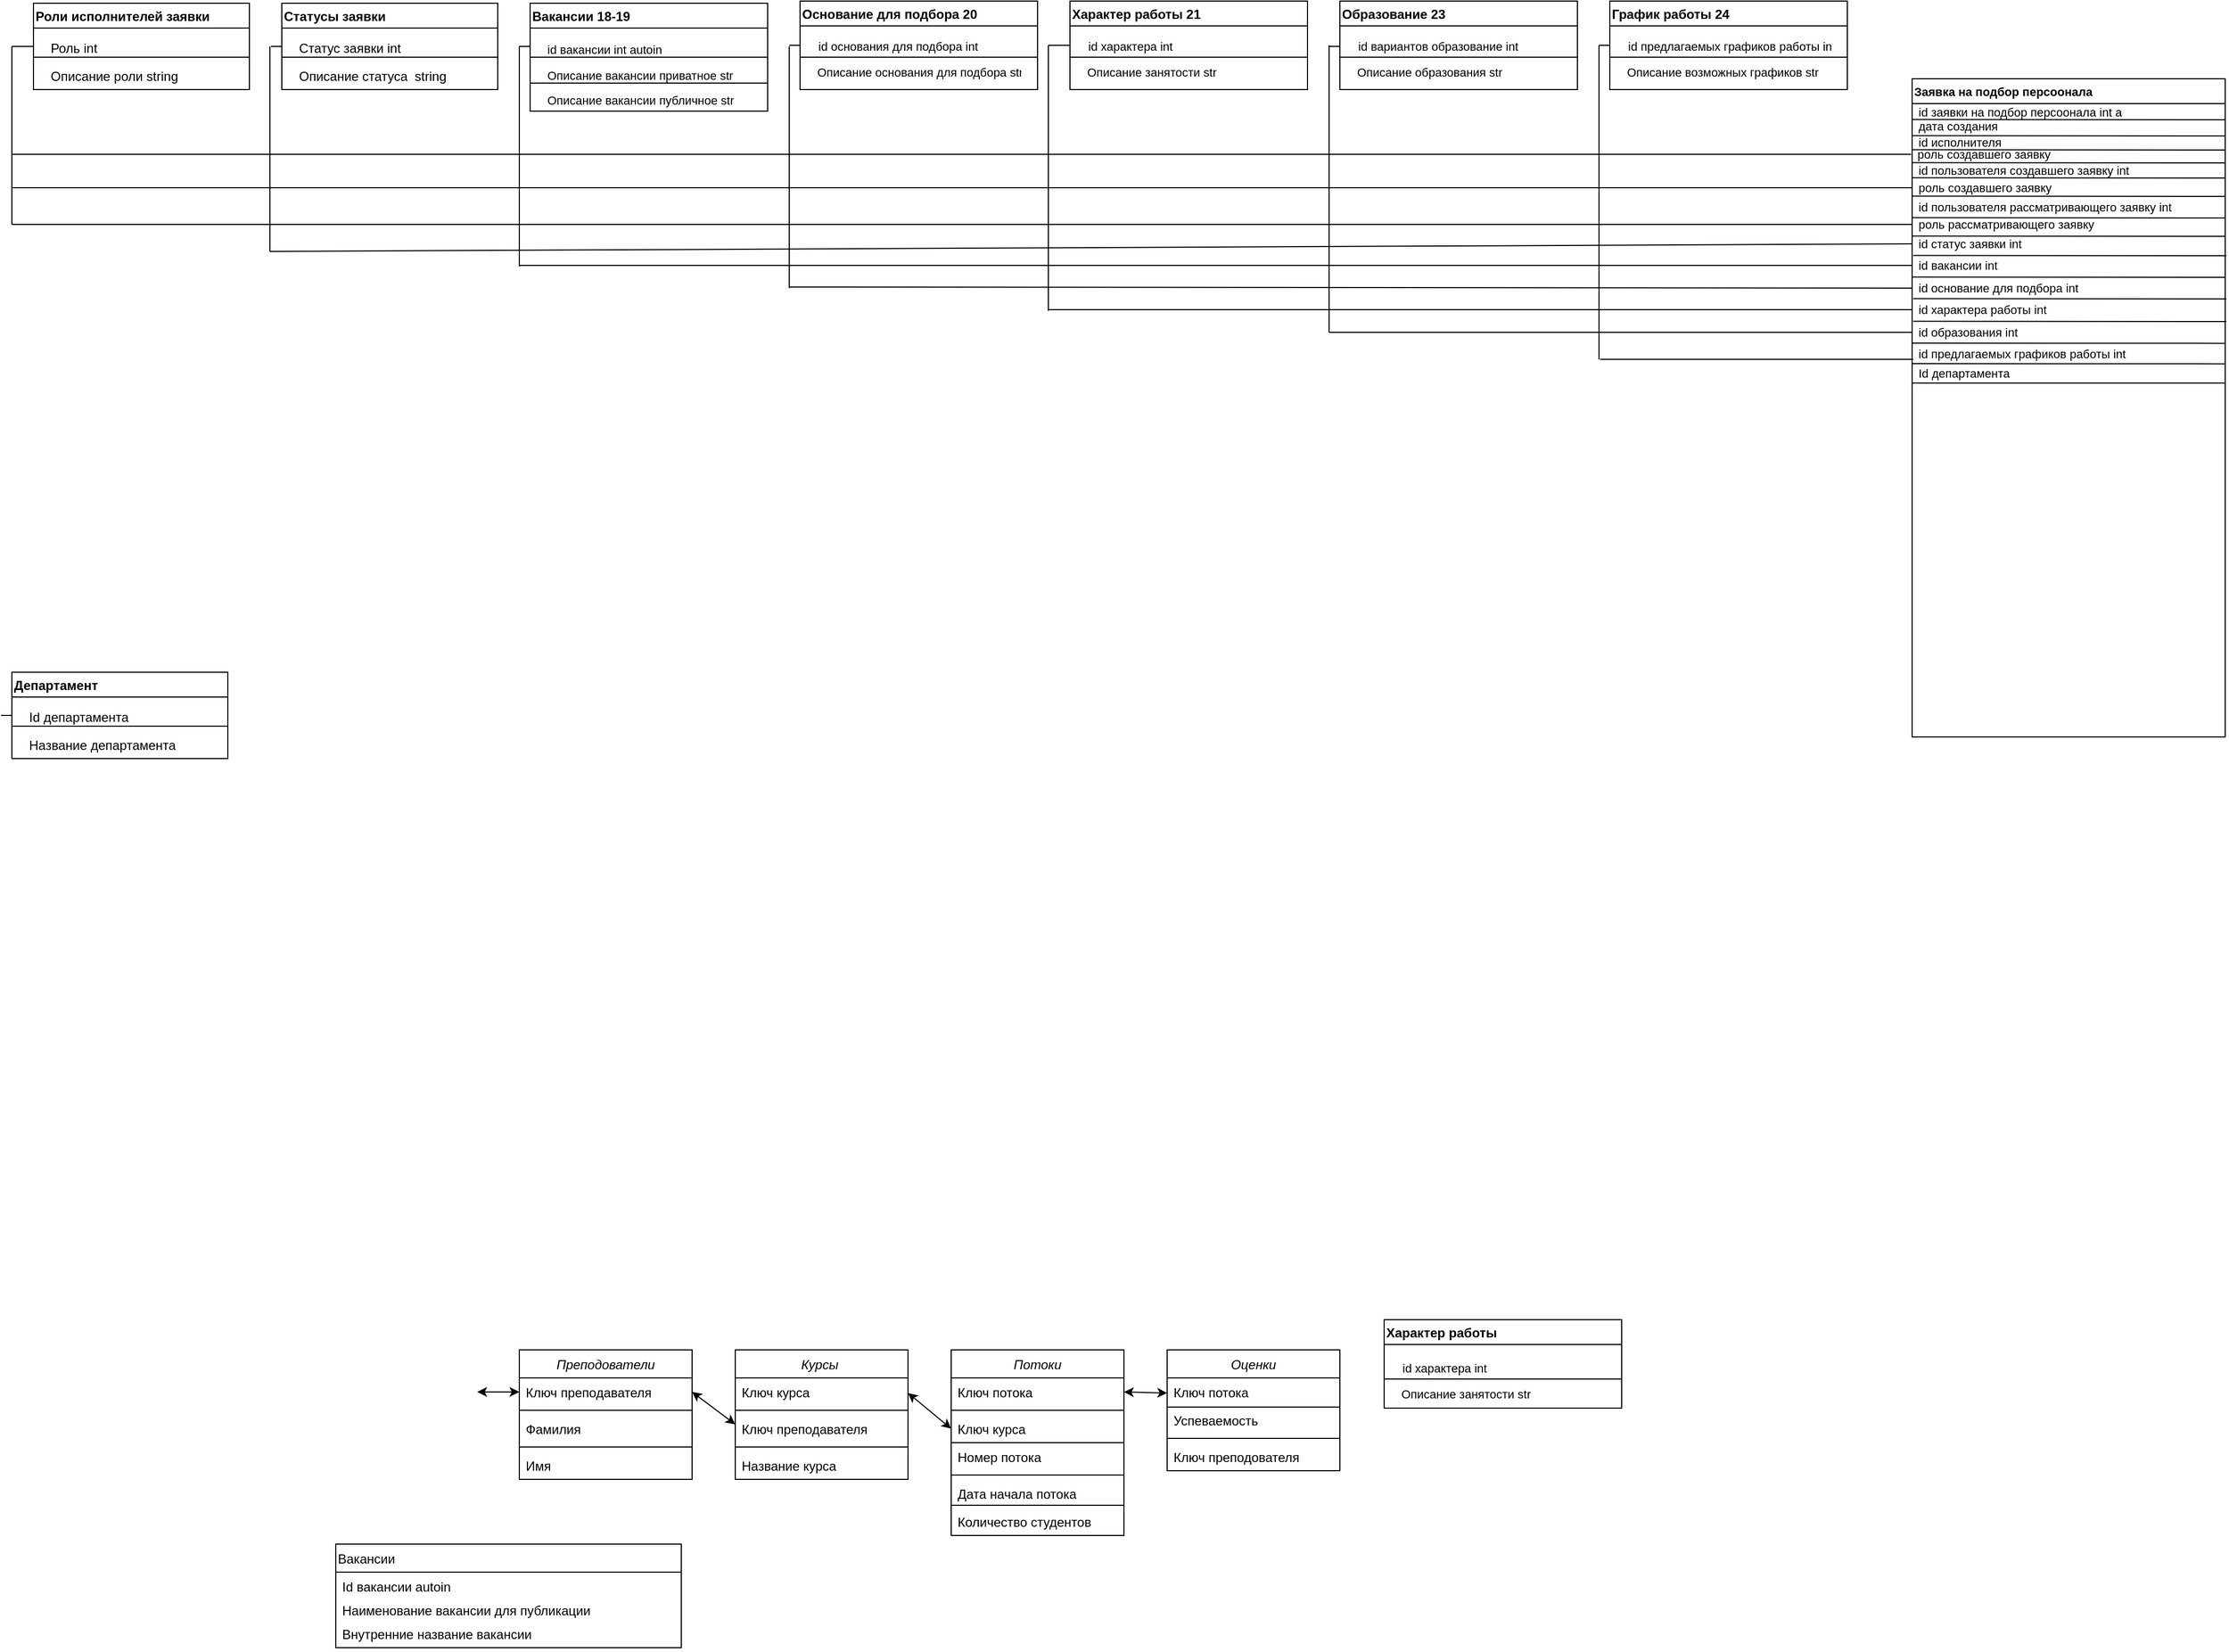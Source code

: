 <mxfile version="15.2.4" type="github">
  <diagram id="C5RBs43oDa-KdzZeNtuy" name="Page-1">
    <mxGraphModel dx="1924" dy="760" grid="1" gridSize="10" guides="1" tooltips="1" connect="1" arrows="1" fold="1" page="1" pageScale="1" pageWidth="827" pageHeight="1169" math="0" shadow="0">
      <root>
        <mxCell id="WIyWlLk6GJQsqaUBKTNV-0" />
        <mxCell id="WIyWlLk6GJQsqaUBKTNV-1" parent="WIyWlLk6GJQsqaUBKTNV-0" />
        <mxCell id="mPOKr2Ct_ZmzlczVarX6-0" value="Преподователи" style="swimlane;fontStyle=2;align=center;verticalAlign=top;childLayout=stackLayout;horizontal=1;startSize=26;horizontalStack=0;resizeParent=1;resizeLast=0;collapsible=1;marginBottom=0;rounded=0;shadow=0;strokeWidth=1;" parent="WIyWlLk6GJQsqaUBKTNV-1" vertex="1">
          <mxGeometry x="270" y="1318" width="160" height="120" as="geometry">
            <mxRectangle x="200" y="110" width="160" height="26" as="alternateBounds" />
          </mxGeometry>
        </mxCell>
        <mxCell id="mPOKr2Ct_ZmzlczVarX6-1" value="Ключ преподавателя" style="text;align=left;verticalAlign=top;spacingLeft=4;spacingRight=4;overflow=hidden;rotatable=0;points=[[0,0.5],[1,0.5]];portConstraint=eastwest;" parent="mPOKr2Ct_ZmzlczVarX6-0" vertex="1">
          <mxGeometry y="26" width="160" height="26" as="geometry" />
        </mxCell>
        <mxCell id="mPOKr2Ct_ZmzlczVarX6-44" value="" style="line;html=1;strokeWidth=1;align=left;verticalAlign=middle;spacingTop=-1;spacingLeft=3;spacingRight=3;rotatable=0;labelPosition=right;points=[];portConstraint=eastwest;" parent="mPOKr2Ct_ZmzlczVarX6-0" vertex="1">
          <mxGeometry y="52" width="160" height="8" as="geometry" />
        </mxCell>
        <mxCell id="mPOKr2Ct_ZmzlczVarX6-2" value="Фамилия" style="text;align=left;verticalAlign=top;spacingLeft=4;spacingRight=4;overflow=hidden;rotatable=0;points=[[0,0.5],[1,0.5]];portConstraint=eastwest;rounded=0;shadow=0;html=0;" parent="mPOKr2Ct_ZmzlczVarX6-0" vertex="1">
          <mxGeometry y="60" width="160" height="26" as="geometry" />
        </mxCell>
        <mxCell id="mPOKr2Ct_ZmzlczVarX6-46" value="" style="line;html=1;strokeWidth=1;align=left;verticalAlign=middle;spacingTop=-1;spacingLeft=3;spacingRight=3;rotatable=0;labelPosition=right;points=[];portConstraint=eastwest;" parent="mPOKr2Ct_ZmzlczVarX6-0" vertex="1">
          <mxGeometry y="86" width="160" height="8" as="geometry" />
        </mxCell>
        <mxCell id="mPOKr2Ct_ZmzlczVarX6-3" value="Имя " style="text;align=left;verticalAlign=top;spacingLeft=4;spacingRight=4;overflow=hidden;rotatable=0;points=[[0,0.5],[1,0.5]];portConstraint=eastwest;rounded=0;shadow=0;html=0;" parent="mPOKr2Ct_ZmzlczVarX6-0" vertex="1">
          <mxGeometry y="94" width="160" height="26" as="geometry" />
        </mxCell>
        <mxCell id="mPOKr2Ct_ZmzlczVarX6-25" value="Курсы " style="swimlane;fontStyle=2;align=center;verticalAlign=top;childLayout=stackLayout;horizontal=1;startSize=26;horizontalStack=0;resizeParent=1;resizeLast=0;collapsible=1;marginBottom=0;rounded=0;shadow=0;strokeWidth=1;" parent="WIyWlLk6GJQsqaUBKTNV-1" vertex="1">
          <mxGeometry x="470" y="1318" width="160" height="120" as="geometry">
            <mxRectangle x="400" y="640" width="160" height="26" as="alternateBounds" />
          </mxGeometry>
        </mxCell>
        <mxCell id="mPOKr2Ct_ZmzlczVarX6-26" value="Ключ курса" style="text;align=left;verticalAlign=top;spacingLeft=4;spacingRight=4;overflow=hidden;rotatable=0;points=[[0,0.5],[1,0.5]];portConstraint=eastwest;" parent="mPOKr2Ct_ZmzlczVarX6-25" vertex="1">
          <mxGeometry y="26" width="160" height="26" as="geometry" />
        </mxCell>
        <mxCell id="mPOKr2Ct_ZmzlczVarX6-47" value="" style="line;html=1;strokeWidth=1;align=left;verticalAlign=middle;spacingTop=-1;spacingLeft=3;spacingRight=3;rotatable=0;labelPosition=right;points=[];portConstraint=eastwest;" parent="mPOKr2Ct_ZmzlczVarX6-25" vertex="1">
          <mxGeometry y="52" width="160" height="8" as="geometry" />
        </mxCell>
        <mxCell id="mPOKr2Ct_ZmzlczVarX6-28" value="Ключ преподавателя" style="text;align=left;verticalAlign=top;spacingLeft=4;spacingRight=4;overflow=hidden;rotatable=0;points=[[0,0.5],[1,0.5]];portConstraint=eastwest;" parent="mPOKr2Ct_ZmzlczVarX6-25" vertex="1">
          <mxGeometry y="60" width="160" height="26" as="geometry" />
        </mxCell>
        <mxCell id="mPOKr2Ct_ZmzlczVarX6-48" value="" style="line;html=1;strokeWidth=1;align=left;verticalAlign=middle;spacingTop=-1;spacingLeft=3;spacingRight=3;rotatable=0;labelPosition=right;points=[];portConstraint=eastwest;" parent="mPOKr2Ct_ZmzlczVarX6-25" vertex="1">
          <mxGeometry y="86" width="160" height="8" as="geometry" />
        </mxCell>
        <mxCell id="mPOKr2Ct_ZmzlczVarX6-29" value="Название курса" style="text;align=left;verticalAlign=top;spacingLeft=4;spacingRight=4;overflow=hidden;rotatable=0;points=[[0,0.5],[1,0.5]];portConstraint=eastwest;" parent="mPOKr2Ct_ZmzlczVarX6-25" vertex="1">
          <mxGeometry y="94" width="160" height="26" as="geometry" />
        </mxCell>
        <mxCell id="mPOKr2Ct_ZmzlczVarX6-30" value="Потоки" style="swimlane;fontStyle=2;align=center;verticalAlign=top;childLayout=stackLayout;horizontal=1;startSize=26;horizontalStack=0;resizeParent=1;resizeLast=0;collapsible=1;marginBottom=0;rounded=0;shadow=0;strokeWidth=1;" parent="WIyWlLk6GJQsqaUBKTNV-1" vertex="1">
          <mxGeometry x="670" y="1318" width="160" height="172" as="geometry">
            <mxRectangle x="200" y="110" width="160" height="26" as="alternateBounds" />
          </mxGeometry>
        </mxCell>
        <mxCell id="mPOKr2Ct_ZmzlczVarX6-31" value="Ключ потока" style="text;align=left;verticalAlign=top;spacingLeft=4;spacingRight=4;overflow=hidden;rotatable=0;points=[[0,0.5],[1,0.5]];portConstraint=eastwest;" parent="mPOKr2Ct_ZmzlczVarX6-30" vertex="1">
          <mxGeometry y="26" width="160" height="26" as="geometry" />
        </mxCell>
        <mxCell id="mPOKr2Ct_ZmzlczVarX6-49" value="" style="line;html=1;strokeWidth=1;align=left;verticalAlign=middle;spacingTop=-1;spacingLeft=3;spacingRight=3;rotatable=0;labelPosition=right;points=[];portConstraint=eastwest;" parent="mPOKr2Ct_ZmzlczVarX6-30" vertex="1">
          <mxGeometry y="52" width="160" height="8" as="geometry" />
        </mxCell>
        <mxCell id="mPOKr2Ct_ZmzlczVarX6-32" value="Ключ курса " style="text;align=left;verticalAlign=top;spacingLeft=4;spacingRight=4;overflow=hidden;rotatable=0;points=[[0,0.5],[1,0.5]];portConstraint=eastwest;" parent="mPOKr2Ct_ZmzlczVarX6-30" vertex="1">
          <mxGeometry y="60" width="160" height="26" as="geometry" />
        </mxCell>
        <mxCell id="mPOKr2Ct_ZmzlczVarX6-33" value="Номер потока" style="text;align=left;verticalAlign=top;spacingLeft=4;spacingRight=4;overflow=hidden;rotatable=0;points=[[0,0.5],[1,0.5]];portConstraint=eastwest;" parent="mPOKr2Ct_ZmzlczVarX6-30" vertex="1">
          <mxGeometry y="86" width="160" height="26" as="geometry" />
        </mxCell>
        <mxCell id="mPOKr2Ct_ZmzlczVarX6-51" value="" style="line;html=1;strokeWidth=1;align=left;verticalAlign=middle;spacingTop=-1;spacingLeft=3;spacingRight=3;rotatable=0;labelPosition=right;points=[];portConstraint=eastwest;" parent="mPOKr2Ct_ZmzlczVarX6-30" vertex="1">
          <mxGeometry y="112" width="160" height="8" as="geometry" />
        </mxCell>
        <mxCell id="mPOKr2Ct_ZmzlczVarX6-34" value="Дата начала потока" style="text;align=left;verticalAlign=top;spacingLeft=4;spacingRight=4;overflow=hidden;rotatable=0;points=[[0,0.5],[1,0.5]];portConstraint=eastwest;" parent="mPOKr2Ct_ZmzlczVarX6-30" vertex="1">
          <mxGeometry y="120" width="160" height="26" as="geometry" />
        </mxCell>
        <mxCell id="mPOKr2Ct_ZmzlczVarX6-40" value="Количество студентов" style="text;align=left;verticalAlign=top;spacingLeft=4;spacingRight=4;overflow=hidden;rotatable=0;points=[[0,0.5],[1,0.5]];portConstraint=eastwest;" parent="mPOKr2Ct_ZmzlczVarX6-30" vertex="1">
          <mxGeometry y="146" width="160" height="26" as="geometry" />
        </mxCell>
        <mxCell id="mPOKr2Ct_ZmzlczVarX6-35" value="Оценки" style="swimlane;fontStyle=2;align=center;verticalAlign=top;childLayout=stackLayout;horizontal=1;startSize=26;horizontalStack=0;resizeParent=1;resizeLast=0;collapsible=1;marginBottom=0;rounded=0;shadow=0;strokeWidth=1;" parent="WIyWlLk6GJQsqaUBKTNV-1" vertex="1">
          <mxGeometry x="870" y="1318" width="160" height="112" as="geometry">
            <mxRectangle x="200" y="110" width="160" height="26" as="alternateBounds" />
          </mxGeometry>
        </mxCell>
        <mxCell id="mPOKr2Ct_ZmzlczVarX6-36" value="Ключ потока" style="text;align=left;verticalAlign=top;spacingLeft=4;spacingRight=4;overflow=hidden;rotatable=0;points=[[0,0.5],[1,0.5]];portConstraint=eastwest;" parent="mPOKr2Ct_ZmzlczVarX6-35" vertex="1">
          <mxGeometry y="26" width="160" height="26" as="geometry" />
        </mxCell>
        <mxCell id="mPOKr2Ct_ZmzlczVarX6-38" value="Успеваемость" style="text;align=left;verticalAlign=top;spacingLeft=4;spacingRight=4;overflow=hidden;rotatable=0;points=[[0,0.5],[1,0.5]];portConstraint=eastwest;" parent="mPOKr2Ct_ZmzlczVarX6-35" vertex="1">
          <mxGeometry y="52" width="160" height="26" as="geometry" />
        </mxCell>
        <mxCell id="mPOKr2Ct_ZmzlczVarX6-72" value="" style="line;html=1;strokeWidth=1;align=left;verticalAlign=middle;spacingTop=-1;spacingLeft=3;spacingRight=3;rotatable=0;labelPosition=right;points=[];portConstraint=eastwest;" parent="mPOKr2Ct_ZmzlczVarX6-35" vertex="1">
          <mxGeometry y="78" width="160" height="8" as="geometry" />
        </mxCell>
        <mxCell id="mPOKr2Ct_ZmzlczVarX6-39" value="Ключ преподователя" style="text;align=left;verticalAlign=top;spacingLeft=4;spacingRight=4;overflow=hidden;rotatable=0;points=[[0,0.5],[1,0.5]];portConstraint=eastwest;" parent="mPOKr2Ct_ZmzlczVarX6-35" vertex="1">
          <mxGeometry y="86" width="160" height="26" as="geometry" />
        </mxCell>
        <mxCell id="mPOKr2Ct_ZmzlczVarX6-50" value="" style="line;html=1;strokeWidth=1;align=left;verticalAlign=middle;spacingTop=-1;spacingLeft=3;spacingRight=3;rotatable=0;labelPosition=right;points=[];portConstraint=eastwest;" parent="WIyWlLk6GJQsqaUBKTNV-1" vertex="1">
          <mxGeometry x="670" y="1400" width="160" height="8" as="geometry" />
        </mxCell>
        <mxCell id="mPOKr2Ct_ZmzlczVarX6-52" value="" style="line;html=1;strokeWidth=1;align=left;verticalAlign=middle;spacingTop=-1;spacingLeft=3;spacingRight=3;rotatable=0;labelPosition=right;points=[];portConstraint=eastwest;" parent="WIyWlLk6GJQsqaUBKTNV-1" vertex="1">
          <mxGeometry x="670" y="1458" width="160" height="8" as="geometry" />
        </mxCell>
        <mxCell id="mPOKr2Ct_ZmzlczVarX6-55" value="" style="endArrow=classic;startArrow=classic;html=1;exitX=1;exitY=0.5;exitDx=0;exitDy=0;entryX=0;entryY=0.5;entryDx=0;entryDy=0;" parent="WIyWlLk6GJQsqaUBKTNV-1" target="mPOKr2Ct_ZmzlczVarX6-1" edge="1">
          <mxGeometry width="50" height="50" relative="1" as="geometry">
            <mxPoint x="231" y="1357" as="sourcePoint" />
            <mxPoint x="550" y="1438" as="targetPoint" />
          </mxGeometry>
        </mxCell>
        <mxCell id="mPOKr2Ct_ZmzlczVarX6-68" value="" style="endArrow=classic;startArrow=classic;html=1;exitX=1;exitY=0.5;exitDx=0;exitDy=0;" parent="WIyWlLk6GJQsqaUBKTNV-1" source="mPOKr2Ct_ZmzlczVarX6-31" edge="1">
          <mxGeometry width="50" height="50" relative="1" as="geometry">
            <mxPoint x="820" y="1408" as="sourcePoint" />
            <mxPoint x="870" y="1358" as="targetPoint" />
          </mxGeometry>
        </mxCell>
        <mxCell id="mPOKr2Ct_ZmzlczVarX6-69" value="" style="endArrow=classic;startArrow=classic;html=1;exitX=1;exitY=0.5;exitDx=0;exitDy=0;" parent="WIyWlLk6GJQsqaUBKTNV-1" source="mPOKr2Ct_ZmzlczVarX6-1" edge="1">
          <mxGeometry width="50" height="50" relative="1" as="geometry">
            <mxPoint x="430" y="1408" as="sourcePoint" />
            <mxPoint x="470" y="1387" as="targetPoint" />
          </mxGeometry>
        </mxCell>
        <mxCell id="mPOKr2Ct_ZmzlczVarX6-70" value="" style="endArrow=classic;startArrow=classic;html=1;entryX=0;entryY=0.5;entryDx=0;entryDy=0;" parent="WIyWlLk6GJQsqaUBKTNV-1" target="mPOKr2Ct_ZmzlczVarX6-32" edge="1">
          <mxGeometry width="50" height="50" relative="1" as="geometry">
            <mxPoint x="630" y="1358" as="sourcePoint" />
            <mxPoint x="680" y="1308" as="targetPoint" />
          </mxGeometry>
        </mxCell>
        <mxCell id="mPOKr2Ct_ZmzlczVarX6-71" value="" style="line;html=1;strokeWidth=1;align=left;verticalAlign=middle;spacingTop=-1;spacingLeft=3;spacingRight=3;rotatable=0;labelPosition=right;points=[];portConstraint=eastwest;" parent="WIyWlLk6GJQsqaUBKTNV-1" vertex="1">
          <mxGeometry x="870" y="1367" width="160" height="8" as="geometry" />
        </mxCell>
        <mxCell id="nh8DyHtFqubRC8mVv_2y-4" value="Вакансии" style="swimlane;fontStyle=0;childLayout=stackLayout;horizontal=1;startSize=26;horizontalStack=0;resizeParent=1;resizeParentMax=0;resizeLast=0;collapsible=1;marginBottom=0;align=left;" vertex="1" parent="WIyWlLk6GJQsqaUBKTNV-1">
          <mxGeometry x="100" y="1498" width="320" height="96" as="geometry" />
        </mxCell>
        <mxCell id="nh8DyHtFqubRC8mVv_2y-5" value="Id вакансии autoin " style="text;strokeColor=none;fillColor=none;align=left;verticalAlign=top;spacingLeft=4;spacingRight=4;overflow=hidden;rotatable=0;points=[[0,0.5],[1,0.5]];portConstraint=eastwest;" vertex="1" parent="nh8DyHtFqubRC8mVv_2y-4">
          <mxGeometry y="26" width="320" height="26" as="geometry" />
        </mxCell>
        <mxCell id="nh8DyHtFqubRC8mVv_2y-6" value="Наименование вакансии для публикации" style="text;strokeColor=none;fillColor=none;align=left;verticalAlign=middle;spacingLeft=4;spacingRight=4;overflow=hidden;rotatable=0;points=[[0,0.5],[1,0.5]];portConstraint=eastwest;fontSize=12;textDirection=ltr;" vertex="1" parent="nh8DyHtFqubRC8mVv_2y-4">
          <mxGeometry y="52" width="320" height="18" as="geometry" />
        </mxCell>
        <mxCell id="nh8DyHtFqubRC8mVv_2y-7" value="Внутренние название вакансии" style="text;strokeColor=none;fillColor=none;align=left;verticalAlign=top;spacingLeft=4;spacingRight=4;overflow=hidden;rotatable=0;points=[[0,0.5],[1,0.5]];portConstraint=eastwest;" vertex="1" parent="nh8DyHtFqubRC8mVv_2y-4">
          <mxGeometry y="70" width="320" height="26" as="geometry" />
        </mxCell>
        <mxCell id="nh8DyHtFqubRC8mVv_2y-22" value="Вакансии 18-19" style="swimlane;fontSize=12;align=left;verticalAlign=middle;html=0;" vertex="1" parent="WIyWlLk6GJQsqaUBKTNV-1">
          <mxGeometry x="280" y="70" width="220" height="100" as="geometry" />
        </mxCell>
        <mxCell id="nh8DyHtFqubRC8mVv_2y-23" value="id вакансии int autoin" style="text;strokeColor=none;fillColor=none;align=left;verticalAlign=top;spacingLeft=4;spacingRight=4;overflow=hidden;rotatable=0;points=[[0,0.5],[1,0.5]];portConstraint=eastwest;fontSize=11;" vertex="1" parent="nh8DyHtFqubRC8mVv_2y-22">
          <mxGeometry x="10" y="30" width="140" height="26" as="geometry" />
        </mxCell>
        <mxCell id="nh8DyHtFqubRC8mVv_2y-25" value="Описание вакансии приватное str" style="text;strokeColor=none;fillColor=none;align=left;verticalAlign=top;spacingLeft=4;spacingRight=4;overflow=hidden;rotatable=0;points=[[0,0.5],[1,0.5]];portConstraint=eastwest;fontSize=11;" vertex="1" parent="nh8DyHtFqubRC8mVv_2y-22">
          <mxGeometry x="10" y="54" width="200" height="26" as="geometry" />
        </mxCell>
        <mxCell id="nh8DyHtFqubRC8mVv_2y-26" value="Описание вакансии публичное str" style="text;strokeColor=none;fillColor=none;align=left;verticalAlign=top;spacingLeft=4;spacingRight=4;overflow=hidden;rotatable=0;points=[[0,0.5],[1,0.5]];portConstraint=eastwest;fontSize=11;" vertex="1" parent="nh8DyHtFqubRC8mVv_2y-22">
          <mxGeometry x="10" y="77" width="200" height="26" as="geometry" />
        </mxCell>
        <mxCell id="nh8DyHtFqubRC8mVv_2y-42" value="" style="endArrow=none;html=1;fontSize=11;" edge="1" parent="nh8DyHtFqubRC8mVv_2y-22">
          <mxGeometry width="50" height="50" relative="1" as="geometry">
            <mxPoint y="74" as="sourcePoint" />
            <mxPoint x="220" y="74" as="targetPoint" />
          </mxGeometry>
        </mxCell>
        <mxCell id="nh8DyHtFqubRC8mVv_2y-24" value="" style="group" vertex="1" connectable="0" parent="WIyWlLk6GJQsqaUBKTNV-1">
          <mxGeometry x="50" y="70" width="200" height="80" as="geometry" />
        </mxCell>
        <mxCell id="nh8DyHtFqubRC8mVv_2y-13" value="Статусы заявки " style="swimlane;fontSize=12;align=left;verticalAlign=middle;html=0;" vertex="1" parent="nh8DyHtFqubRC8mVv_2y-24">
          <mxGeometry width="200" height="80" as="geometry" />
        </mxCell>
        <mxCell id="nh8DyHtFqubRC8mVv_2y-18" value="Статус заявки int " style="text;strokeColor=none;fillColor=none;align=left;verticalAlign=top;spacingLeft=4;spacingRight=4;overflow=hidden;rotatable=0;points=[[0,0.5],[1,0.5]];portConstraint=eastwest;" vertex="1" parent="nh8DyHtFqubRC8mVv_2y-13">
          <mxGeometry x="10" y="28" width="140" height="26" as="geometry" />
        </mxCell>
        <mxCell id="nh8DyHtFqubRC8mVv_2y-20" value="Описание статуса  string" style="text;strokeColor=none;fillColor=none;align=left;verticalAlign=top;spacingLeft=4;spacingRight=4;overflow=hidden;rotatable=0;points=[[0,0.5],[1,0.5]];portConstraint=eastwest;" vertex="1" parent="nh8DyHtFqubRC8mVv_2y-13">
          <mxGeometry x="10" y="54" width="160" height="26" as="geometry" />
        </mxCell>
        <mxCell id="nh8DyHtFqubRC8mVv_2y-21" value="" style="endArrow=none;html=1;fontSize=12;" edge="1" parent="nh8DyHtFqubRC8mVv_2y-24">
          <mxGeometry width="50" height="50" relative="1" as="geometry">
            <mxPoint y="50" as="sourcePoint" />
            <mxPoint x="200" y="50" as="targetPoint" />
          </mxGeometry>
        </mxCell>
        <mxCell id="nh8DyHtFqubRC8mVv_2y-27" value="Характер работы 21" style="swimlane;fontSize=12;align=left;verticalAlign=middle;html=0;" vertex="1" parent="WIyWlLk6GJQsqaUBKTNV-1">
          <mxGeometry x="780" y="68" width="220" height="82" as="geometry" />
        </mxCell>
        <mxCell id="nh8DyHtFqubRC8mVv_2y-38" value="Описание занятости str" style="text;strokeColor=none;fillColor=none;align=left;verticalAlign=top;spacingLeft=4;spacingRight=4;overflow=hidden;rotatable=0;points=[[0,0.5],[1,0.5]];portConstraint=eastwest;fontSize=11;" vertex="1" parent="nh8DyHtFqubRC8mVv_2y-27">
          <mxGeometry x="10" y="53" width="200" height="27" as="geometry" />
        </mxCell>
        <mxCell id="nh8DyHtFqubRC8mVv_2y-40" value="id характера int" style="text;strokeColor=none;fillColor=none;align=left;verticalAlign=top;spacingLeft=4;spacingRight=4;overflow=hidden;rotatable=0;points=[[0,0.5],[1,0.5]];portConstraint=eastwest;fontSize=11;" vertex="1" parent="nh8DyHtFqubRC8mVv_2y-27">
          <mxGeometry x="11" y="29" width="200" height="26" as="geometry" />
        </mxCell>
        <mxCell id="nh8DyHtFqubRC8mVv_2y-43" value="" style="endArrow=none;html=1;fontSize=11;" edge="1" parent="nh8DyHtFqubRC8mVv_2y-27">
          <mxGeometry width="50" height="50" relative="1" as="geometry">
            <mxPoint y="52" as="sourcePoint" />
            <mxPoint x="220" y="52" as="targetPoint" />
          </mxGeometry>
        </mxCell>
        <mxCell id="nh8DyHtFqubRC8mVv_2y-41" value="" style="endArrow=none;html=1;fontSize=11;" edge="1" parent="WIyWlLk6GJQsqaUBKTNV-1">
          <mxGeometry width="50" height="50" relative="1" as="geometry">
            <mxPoint x="280" y="120" as="sourcePoint" />
            <mxPoint x="500" y="120" as="targetPoint" />
          </mxGeometry>
        </mxCell>
        <mxCell id="nh8DyHtFqubRC8mVv_2y-44" value="Основание для подбора 20 " style="swimlane;fontSize=12;align=left;verticalAlign=middle;html=0;" vertex="1" parent="WIyWlLk6GJQsqaUBKTNV-1">
          <mxGeometry x="530" y="68" width="220" height="82" as="geometry" />
        </mxCell>
        <mxCell id="nh8DyHtFqubRC8mVv_2y-45" value="Описание основания для подбора str" style="text;strokeColor=none;fillColor=none;align=left;verticalAlign=top;spacingLeft=4;spacingRight=4;overflow=hidden;rotatable=0;points=[[0,0.5],[1,0.5]];portConstraint=eastwest;fontSize=11;" vertex="1" parent="nh8DyHtFqubRC8mVv_2y-44">
          <mxGeometry x="10" y="53" width="200" height="27" as="geometry" />
        </mxCell>
        <mxCell id="nh8DyHtFqubRC8mVv_2y-46" value="id основания для подбора int" style="text;strokeColor=none;fillColor=none;align=left;verticalAlign=top;spacingLeft=4;spacingRight=4;overflow=hidden;rotatable=0;points=[[0,0.5],[1,0.5]];portConstraint=eastwest;fontSize=11;" vertex="1" parent="nh8DyHtFqubRC8mVv_2y-44">
          <mxGeometry x="11" y="29" width="200" height="26" as="geometry" />
        </mxCell>
        <mxCell id="nh8DyHtFqubRC8mVv_2y-47" value="" style="endArrow=none;html=1;fontSize=11;" edge="1" parent="nh8DyHtFqubRC8mVv_2y-44">
          <mxGeometry width="50" height="50" relative="1" as="geometry">
            <mxPoint y="52" as="sourcePoint" />
            <mxPoint x="220" y="52" as="targetPoint" />
          </mxGeometry>
        </mxCell>
        <mxCell id="nh8DyHtFqubRC8mVv_2y-48" value="Образование 23 " style="swimlane;fontSize=12;align=left;verticalAlign=middle;html=0;" vertex="1" parent="WIyWlLk6GJQsqaUBKTNV-1">
          <mxGeometry x="1030" y="68" width="220" height="82" as="geometry" />
        </mxCell>
        <mxCell id="nh8DyHtFqubRC8mVv_2y-49" value="Описание образования str" style="text;strokeColor=none;fillColor=none;align=left;verticalAlign=top;spacingLeft=4;spacingRight=4;overflow=hidden;rotatable=0;points=[[0,0.5],[1,0.5]];portConstraint=eastwest;fontSize=11;" vertex="1" parent="nh8DyHtFqubRC8mVv_2y-48">
          <mxGeometry x="10" y="53" width="200" height="27" as="geometry" />
        </mxCell>
        <mxCell id="nh8DyHtFqubRC8mVv_2y-50" value="id вариантов образование int" style="text;strokeColor=none;fillColor=none;align=left;verticalAlign=top;spacingLeft=4;spacingRight=4;overflow=hidden;rotatable=0;points=[[0,0.5],[1,0.5]];portConstraint=eastwest;fontSize=11;" vertex="1" parent="nh8DyHtFqubRC8mVv_2y-48">
          <mxGeometry x="11" y="29" width="200" height="26" as="geometry" />
        </mxCell>
        <mxCell id="nh8DyHtFqubRC8mVv_2y-51" value="" style="endArrow=none;html=1;fontSize=11;" edge="1" parent="nh8DyHtFqubRC8mVv_2y-48">
          <mxGeometry width="50" height="50" relative="1" as="geometry">
            <mxPoint y="52" as="sourcePoint" />
            <mxPoint x="220" y="52" as="targetPoint" />
          </mxGeometry>
        </mxCell>
        <mxCell id="nh8DyHtFqubRC8mVv_2y-52" value="График работы 24" style="swimlane;fontSize=12;align=left;verticalAlign=middle;html=0;" vertex="1" parent="WIyWlLk6GJQsqaUBKTNV-1">
          <mxGeometry x="1280" y="68" width="220" height="82" as="geometry" />
        </mxCell>
        <mxCell id="nh8DyHtFqubRC8mVv_2y-53" value="Описание возможных графиков str" style="text;strokeColor=none;fillColor=none;align=left;verticalAlign=top;spacingLeft=4;spacingRight=4;overflow=hidden;rotatable=0;points=[[0,0.5],[1,0.5]];portConstraint=eastwest;fontSize=11;" vertex="1" parent="nh8DyHtFqubRC8mVv_2y-52">
          <mxGeometry x="10" y="53" width="200" height="27" as="geometry" />
        </mxCell>
        <mxCell id="nh8DyHtFqubRC8mVv_2y-54" value="id предлагаемых графиков работы int" style="text;strokeColor=none;fillColor=none;align=left;verticalAlign=top;spacingLeft=4;spacingRight=4;overflow=hidden;rotatable=0;points=[[0,0.5],[1,0.5]];portConstraint=eastwest;fontSize=11;" vertex="1" parent="nh8DyHtFqubRC8mVv_2y-52">
          <mxGeometry x="11" y="29" width="200" height="26" as="geometry" />
        </mxCell>
        <mxCell id="nh8DyHtFqubRC8mVv_2y-55" value="" style="endArrow=none;html=1;fontSize=11;" edge="1" parent="nh8DyHtFqubRC8mVv_2y-52">
          <mxGeometry width="50" height="50" relative="1" as="geometry">
            <mxPoint y="52" as="sourcePoint" />
            <mxPoint x="220" y="52" as="targetPoint" />
          </mxGeometry>
        </mxCell>
        <mxCell id="nh8DyHtFqubRC8mVv_2y-56" value="Характер работы " style="swimlane;fontSize=12;align=left;verticalAlign=middle;html=0;" vertex="1" parent="WIyWlLk6GJQsqaUBKTNV-1">
          <mxGeometry x="1071" y="1290" width="220" height="82" as="geometry" />
        </mxCell>
        <mxCell id="nh8DyHtFqubRC8mVv_2y-57" value="Описание занятости str" style="text;strokeColor=none;fillColor=none;align=left;verticalAlign=top;spacingLeft=4;spacingRight=4;overflow=hidden;rotatable=0;points=[[0,0.5],[1,0.5]];portConstraint=eastwest;fontSize=11;" vertex="1" parent="nh8DyHtFqubRC8mVv_2y-56">
          <mxGeometry x="10" y="56" width="200" height="27" as="geometry" />
        </mxCell>
        <mxCell id="nh8DyHtFqubRC8mVv_2y-58" value="id характера int" style="text;strokeColor=none;fillColor=none;align=left;verticalAlign=top;spacingLeft=4;spacingRight=4;overflow=hidden;rotatable=0;points=[[0,0.5],[1,0.5]];portConstraint=eastwest;fontSize=11;" vertex="1" parent="nh8DyHtFqubRC8mVv_2y-56">
          <mxGeometry x="11" y="32" width="200" height="26" as="geometry" />
        </mxCell>
        <mxCell id="nh8DyHtFqubRC8mVv_2y-59" value="" style="endArrow=none;html=1;fontSize=11;" edge="1" parent="nh8DyHtFqubRC8mVv_2y-56">
          <mxGeometry width="50" height="50" relative="1" as="geometry">
            <mxPoint y="55" as="sourcePoint" />
            <mxPoint x="220" y="55" as="targetPoint" />
          </mxGeometry>
        </mxCell>
        <mxCell id="nh8DyHtFqubRC8mVv_2y-60" value="Заявка на подбор персоонала" style="swimlane;fontSize=11;align=left;verticalAlign=middle;html=0;" vertex="1" parent="WIyWlLk6GJQsqaUBKTNV-1">
          <mxGeometry x="1560" y="140" width="290" height="610" as="geometry" />
        </mxCell>
        <mxCell id="nh8DyHtFqubRC8mVv_2y-61" value="id заявки на подбор персоонала int autoin" style="text;strokeColor=none;fillColor=none;align=left;verticalAlign=top;spacingLeft=4;spacingRight=4;overflow=hidden;rotatable=0;points=[[0,0.5],[1,0.5]];portConstraint=eastwest;fontSize=11;" vertex="1" parent="nh8DyHtFqubRC8mVv_2y-60">
          <mxGeometry y="18" width="200" height="26" as="geometry" />
        </mxCell>
        <mxCell id="nh8DyHtFqubRC8mVv_2y-63" value="id пользователя создавшего заявку int" style="text;strokeColor=none;fillColor=none;align=left;verticalAlign=top;spacingLeft=4;spacingRight=4;overflow=hidden;rotatable=0;points=[[0,0.5],[1,0.5]];portConstraint=eastwest;fontSize=11;" vertex="1" parent="nh8DyHtFqubRC8mVv_2y-60">
          <mxGeometry y="72" width="220" height="26" as="geometry" />
        </mxCell>
        <mxCell id="nh8DyHtFqubRC8mVv_2y-64" value="id пользователя рассматривающего заявку int" style="text;strokeColor=none;fillColor=none;align=left;verticalAlign=top;spacingLeft=4;spacingRight=4;overflow=hidden;rotatable=0;points=[[0,0.5],[1,0.5]];portConstraint=eastwest;fontSize=11;" vertex="1" parent="nh8DyHtFqubRC8mVv_2y-60">
          <mxGeometry y="106" width="260" height="26" as="geometry" />
        </mxCell>
        <mxCell id="nh8DyHtFqubRC8mVv_2y-66" value="id статус заявки int" style="text;strokeColor=none;fillColor=none;align=left;verticalAlign=top;spacingLeft=4;spacingRight=4;overflow=hidden;rotatable=0;points=[[0,0.5],[1,0.5]];portConstraint=eastwest;fontSize=11;" vertex="1" parent="nh8DyHtFqubRC8mVv_2y-60">
          <mxGeometry y="140" width="260" height="26" as="geometry" />
        </mxCell>
        <mxCell id="nh8DyHtFqubRC8mVv_2y-68" value="роль создавшего заявку " style="text;strokeColor=none;fillColor=none;align=left;verticalAlign=top;spacingLeft=4;spacingRight=4;overflow=hidden;rotatable=0;points=[[0,0.5],[1,0.5]];portConstraint=eastwest;fontSize=11;" vertex="1" parent="nh8DyHtFqubRC8mVv_2y-60">
          <mxGeometry y="88" width="220" height="26" as="geometry" />
        </mxCell>
        <mxCell id="nh8DyHtFqubRC8mVv_2y-69" value="роль рассматривающего заявку " style="text;strokeColor=none;fillColor=none;align=left;verticalAlign=top;spacingLeft=4;spacingRight=4;overflow=hidden;rotatable=0;points=[[0,0.5],[1,0.5]];portConstraint=eastwest;fontSize=11;" vertex="1" parent="nh8DyHtFqubRC8mVv_2y-60">
          <mxGeometry y="122" width="220" height="26" as="geometry" />
        </mxCell>
        <mxCell id="nh8DyHtFqubRC8mVv_2y-81" value="id вакансии int" style="text;strokeColor=none;fillColor=none;align=left;verticalAlign=top;spacingLeft=4;spacingRight=4;overflow=hidden;rotatable=0;points=[[0,0.5],[1,0.5]];portConstraint=eastwest;fontSize=11;" vertex="1" parent="nh8DyHtFqubRC8mVv_2y-60">
          <mxGeometry y="160" width="260" height="26" as="geometry" />
        </mxCell>
        <mxCell id="nh8DyHtFqubRC8mVv_2y-85" value="id основание для подбора int" style="text;strokeColor=none;fillColor=none;align=left;verticalAlign=top;spacingLeft=4;spacingRight=4;overflow=hidden;rotatable=0;points=[[0,0.5],[1,0.5]];portConstraint=eastwest;fontSize=11;" vertex="1" parent="nh8DyHtFqubRC8mVv_2y-60">
          <mxGeometry y="181" width="260" height="26" as="geometry" />
        </mxCell>
        <mxCell id="nh8DyHtFqubRC8mVv_2y-90" value="дата создания" style="text;strokeColor=none;fillColor=none;align=left;verticalAlign=top;spacingLeft=4;spacingRight=4;overflow=hidden;rotatable=0;points=[[0,0.5],[1,0.5]];portConstraint=eastwest;fontSize=11;" vertex="1" parent="nh8DyHtFqubRC8mVv_2y-60">
          <mxGeometry y="31" width="200" height="26" as="geometry" />
        </mxCell>
        <mxCell id="nh8DyHtFqubRC8mVv_2y-95" value="id характера работы int" style="text;strokeColor=none;fillColor=none;align=left;verticalAlign=top;spacingLeft=4;spacingRight=4;overflow=hidden;rotatable=0;points=[[0,0.5],[1,0.5]];portConstraint=eastwest;fontSize=11;" vertex="1" parent="nh8DyHtFqubRC8mVv_2y-60">
          <mxGeometry y="201" width="200" height="26" as="geometry" />
        </mxCell>
        <mxCell id="nh8DyHtFqubRC8mVv_2y-109" value="id образования int" style="text;strokeColor=none;fillColor=none;align=left;verticalAlign=top;spacingLeft=4;spacingRight=4;overflow=hidden;rotatable=0;points=[[0,0.5],[1,0.5]];portConstraint=eastwest;fontSize=11;" vertex="1" parent="nh8DyHtFqubRC8mVv_2y-60">
          <mxGeometry y="222" width="200" height="26" as="geometry" />
        </mxCell>
        <mxCell id="nh8DyHtFqubRC8mVv_2y-110" value="" style="endArrow=none;html=1;fontSize=11;entryX=0;entryY=0.223;entryDx=0;entryDy=0;entryPerimeter=0;" edge="1" parent="nh8DyHtFqubRC8mVv_2y-60">
          <mxGeometry width="50" height="50" relative="1" as="geometry">
            <mxPoint x="290" y="245.2" as="sourcePoint" />
            <mxPoint y="244.998" as="targetPoint" />
          </mxGeometry>
        </mxCell>
        <mxCell id="nh8DyHtFqubRC8mVv_2y-119" value="id предлагаемых графиков работы int" style="text;strokeColor=none;fillColor=none;align=left;verticalAlign=top;spacingLeft=4;spacingRight=4;overflow=hidden;rotatable=0;points=[[0,0.5],[1,0.5]];portConstraint=eastwest;fontSize=11;" vertex="1" parent="nh8DyHtFqubRC8mVv_2y-60">
          <mxGeometry y="242" width="210" height="26" as="geometry" />
        </mxCell>
        <mxCell id="nh8DyHtFqubRC8mVv_2y-120" value="" style="endArrow=none;html=1;fontSize=11;entryX=0;entryY=0.223;entryDx=0;entryDy=0;entryPerimeter=0;" edge="1" parent="nh8DyHtFqubRC8mVv_2y-60">
          <mxGeometry width="50" height="50" relative="1" as="geometry">
            <mxPoint x="290" y="264.2" as="sourcePoint" />
            <mxPoint y="263.998" as="targetPoint" />
          </mxGeometry>
        </mxCell>
        <mxCell id="nh8DyHtFqubRC8mVv_2y-121" value="id исполнителя" style="text;strokeColor=none;fillColor=none;align=left;verticalAlign=top;spacingLeft=4;spacingRight=4;overflow=hidden;rotatable=0;points=[[0,0.5],[1,0.5]];portConstraint=eastwest;fontSize=11;" vertex="1" parent="nh8DyHtFqubRC8mVv_2y-60">
          <mxGeometry y="46" width="220" height="26" as="geometry" />
        </mxCell>
        <mxCell id="nh8DyHtFqubRC8mVv_2y-126" value="Id департамента" style="text;strokeColor=none;fillColor=none;align=left;verticalAlign=top;spacingLeft=4;spacingRight=4;overflow=hidden;rotatable=0;points=[[0,0.5],[1,0.5]];portConstraint=eastwest;fontSize=11;" vertex="1" parent="nh8DyHtFqubRC8mVv_2y-60">
          <mxGeometry y="260" width="200" height="26" as="geometry" />
        </mxCell>
        <mxCell id="nh8DyHtFqubRC8mVv_2y-70" value="" style="endArrow=none;html=1;fontSize=11;entryX=0;entryY=0.5;entryDx=0;entryDy=0;" edge="1" parent="WIyWlLk6GJQsqaUBKTNV-1" target="nh8DyHtFqubRC8mVv_2y-68">
          <mxGeometry width="50" height="50" relative="1" as="geometry">
            <mxPoint x="-200" y="241" as="sourcePoint" />
            <mxPoint x="1500" y="370" as="targetPoint" />
          </mxGeometry>
        </mxCell>
        <mxCell id="nh8DyHtFqubRC8mVv_2y-72" value="" style="endArrow=none;html=1;fontSize=11;" edge="1" parent="WIyWlLk6GJQsqaUBKTNV-1">
          <mxGeometry width="50" height="50" relative="1" as="geometry">
            <mxPoint x="-200" y="110" as="sourcePoint" />
            <mxPoint x="-200" y="240" as="targetPoint" />
          </mxGeometry>
        </mxCell>
        <mxCell id="nh8DyHtFqubRC8mVv_2y-76" value="" style="endArrow=none;html=1;fontSize=11;" edge="1" parent="WIyWlLk6GJQsqaUBKTNV-1">
          <mxGeometry width="50" height="50" relative="1" as="geometry">
            <mxPoint x="-200" y="275" as="sourcePoint" />
            <mxPoint x="-200" y="235" as="targetPoint" />
          </mxGeometry>
        </mxCell>
        <mxCell id="nh8DyHtFqubRC8mVv_2y-77" value="" style="endArrow=none;html=1;fontSize=11;entryX=0;entryY=0.5;entryDx=0;entryDy=0;" edge="1" parent="WIyWlLk6GJQsqaUBKTNV-1" target="nh8DyHtFqubRC8mVv_2y-69">
          <mxGeometry width="50" height="50" relative="1" as="geometry">
            <mxPoint x="-200" y="275" as="sourcePoint" />
            <mxPoint x="1370" y="320" as="targetPoint" />
          </mxGeometry>
        </mxCell>
        <mxCell id="nh8DyHtFqubRC8mVv_2y-78" value="" style="endArrow=none;html=1;fontSize=11;" edge="1" parent="WIyWlLk6GJQsqaUBKTNV-1">
          <mxGeometry width="50" height="50" relative="1" as="geometry">
            <mxPoint x="39" y="300" as="sourcePoint" />
            <mxPoint x="39" y="110" as="targetPoint" />
          </mxGeometry>
        </mxCell>
        <mxCell id="nh8DyHtFqubRC8mVv_2y-79" value="" style="endArrow=none;html=1;fontSize=11;entryX=0;entryY=0.5;entryDx=0;entryDy=0;" edge="1" parent="WIyWlLk6GJQsqaUBKTNV-1" target="nh8DyHtFqubRC8mVv_2y-66">
          <mxGeometry width="50" height="50" relative="1" as="geometry">
            <mxPoint x="38.889" y="300" as="sourcePoint" />
            <mxPoint x="1340" y="320" as="targetPoint" />
          </mxGeometry>
        </mxCell>
        <mxCell id="nh8DyHtFqubRC8mVv_2y-80" value="" style="endArrow=none;html=1;fontSize=11;entryX=0;entryY=0.5;entryDx=0;entryDy=0;" edge="1" parent="WIyWlLk6GJQsqaUBKTNV-1" target="nh8DyHtFqubRC8mVv_2y-13">
          <mxGeometry width="50" height="50" relative="1" as="geometry">
            <mxPoint x="40" y="110" as="sourcePoint" />
            <mxPoint x="40" y="230" as="targetPoint" />
          </mxGeometry>
        </mxCell>
        <mxCell id="nh8DyHtFqubRC8mVv_2y-82" value="" style="endArrow=none;html=1;fontSize=11;entryX=0;entryY=0.5;entryDx=0;entryDy=0;" edge="1" parent="WIyWlLk6GJQsqaUBKTNV-1" target="nh8DyHtFqubRC8mVv_2y-81">
          <mxGeometry width="50" height="50" relative="1" as="geometry">
            <mxPoint x="270" y="313" as="sourcePoint" />
            <mxPoint x="1370" y="230" as="targetPoint" />
          </mxGeometry>
        </mxCell>
        <mxCell id="nh8DyHtFqubRC8mVv_2y-83" value="" style="endArrow=none;html=1;fontSize=11;" edge="1" parent="WIyWlLk6GJQsqaUBKTNV-1">
          <mxGeometry width="50" height="50" relative="1" as="geometry">
            <mxPoint x="270" y="314" as="sourcePoint" />
            <mxPoint x="270" y="110" as="targetPoint" />
          </mxGeometry>
        </mxCell>
        <mxCell id="nh8DyHtFqubRC8mVv_2y-84" value="" style="endArrow=none;html=1;fontSize=11;" edge="1" parent="WIyWlLk6GJQsqaUBKTNV-1">
          <mxGeometry width="50" height="50" relative="1" as="geometry">
            <mxPoint x="270" y="110" as="sourcePoint" />
            <mxPoint x="280" y="110" as="targetPoint" />
          </mxGeometry>
        </mxCell>
        <mxCell id="nh8DyHtFqubRC8mVv_2y-86" value="" style="endArrow=none;html=1;fontSize=11;" edge="1" parent="WIyWlLk6GJQsqaUBKTNV-1">
          <mxGeometry width="50" height="50" relative="1" as="geometry">
            <mxPoint x="520" y="334" as="sourcePoint" />
            <mxPoint x="520" y="110" as="targetPoint" />
          </mxGeometry>
        </mxCell>
        <mxCell id="nh8DyHtFqubRC8mVv_2y-87" value="" style="endArrow=none;html=1;fontSize=11;entryX=0;entryY=0.5;entryDx=0;entryDy=0;" edge="1" parent="WIyWlLk6GJQsqaUBKTNV-1" target="nh8DyHtFqubRC8mVv_2y-85">
          <mxGeometry width="50" height="50" relative="1" as="geometry">
            <mxPoint x="520" y="333" as="sourcePoint" />
            <mxPoint x="1570" y="230" as="targetPoint" />
          </mxGeometry>
        </mxCell>
        <mxCell id="nh8DyHtFqubRC8mVv_2y-88" value="" style="endArrow=none;html=1;fontSize=11;exitX=0;exitY=0.5;exitDx=0;exitDy=0;" edge="1" parent="WIyWlLk6GJQsqaUBKTNV-1" source="nh8DyHtFqubRC8mVv_2y-44">
          <mxGeometry width="50" height="50" relative="1" as="geometry">
            <mxPoint x="620" y="280" as="sourcePoint" />
            <mxPoint x="520" y="109" as="targetPoint" />
          </mxGeometry>
        </mxCell>
        <mxCell id="nh8DyHtFqubRC8mVv_2y-93" value="" style="endArrow=none;html=1;fontSize=11;entryX=0;entryY=0.5;entryDx=0;entryDy=0;" edge="1" parent="WIyWlLk6GJQsqaUBKTNV-1" target="nh8DyHtFqubRC8mVv_2y-27">
          <mxGeometry width="50" height="50" relative="1" as="geometry">
            <mxPoint x="760" y="109" as="sourcePoint" />
            <mxPoint x="710" y="230" as="targetPoint" />
          </mxGeometry>
        </mxCell>
        <mxCell id="nh8DyHtFqubRC8mVv_2y-94" value="" style="endArrow=none;html=1;fontSize=11;" edge="1" parent="WIyWlLk6GJQsqaUBKTNV-1">
          <mxGeometry width="50" height="50" relative="1" as="geometry">
            <mxPoint x="760" y="355" as="sourcePoint" />
            <mxPoint x="760" y="109" as="targetPoint" />
          </mxGeometry>
        </mxCell>
        <mxCell id="nh8DyHtFqubRC8mVv_2y-96" value="" style="endArrow=none;html=1;fontSize=11;entryX=0;entryY=0.223;entryDx=0;entryDy=0;entryPerimeter=0;" edge="1" parent="WIyWlLk6GJQsqaUBKTNV-1">
          <mxGeometry width="50" height="50" relative="1" as="geometry">
            <mxPoint x="1850" y="178" as="sourcePoint" />
            <mxPoint x="1560" y="177.798" as="targetPoint" />
          </mxGeometry>
        </mxCell>
        <mxCell id="nh8DyHtFqubRC8mVv_2y-97" value="" style="endArrow=none;html=1;fontSize=11;entryX=0;entryY=0.223;entryDx=0;entryDy=0;entryPerimeter=0;" edge="1" parent="WIyWlLk6GJQsqaUBKTNV-1">
          <mxGeometry width="50" height="50" relative="1" as="geometry">
            <mxPoint x="1850" y="193" as="sourcePoint" />
            <mxPoint x="1560" y="192.798" as="targetPoint" />
          </mxGeometry>
        </mxCell>
        <mxCell id="nh8DyHtFqubRC8mVv_2y-98" value="" style="endArrow=none;html=1;fontSize=11;entryX=0;entryY=0.223;entryDx=0;entryDy=0;entryPerimeter=0;" edge="1" parent="WIyWlLk6GJQsqaUBKTNV-1">
          <mxGeometry width="50" height="50" relative="1" as="geometry">
            <mxPoint x="1850" y="206" as="sourcePoint" />
            <mxPoint x="1560" y="205.798" as="targetPoint" />
          </mxGeometry>
        </mxCell>
        <mxCell id="nh8DyHtFqubRC8mVv_2y-99" value="" style="endArrow=none;html=1;fontSize=11;entryX=0;entryY=0.223;entryDx=0;entryDy=0;entryPerimeter=0;" edge="1" parent="WIyWlLk6GJQsqaUBKTNV-1">
          <mxGeometry width="50" height="50" relative="1" as="geometry">
            <mxPoint x="1850" y="218" as="sourcePoint" />
            <mxPoint x="1560" y="217.798" as="targetPoint" />
          </mxGeometry>
        </mxCell>
        <mxCell id="nh8DyHtFqubRC8mVv_2y-100" value="" style="endArrow=none;html=1;fontSize=11;entryX=0;entryY=0.223;entryDx=0;entryDy=0;entryPerimeter=0;" edge="1" parent="WIyWlLk6GJQsqaUBKTNV-1">
          <mxGeometry width="50" height="50" relative="1" as="geometry">
            <mxPoint x="1850" y="232" as="sourcePoint" />
            <mxPoint x="1560" y="231.798" as="targetPoint" />
          </mxGeometry>
        </mxCell>
        <mxCell id="nh8DyHtFqubRC8mVv_2y-101" value="" style="endArrow=none;html=1;fontSize=11;entryX=0;entryY=0.223;entryDx=0;entryDy=0;entryPerimeter=0;" edge="1" parent="WIyWlLk6GJQsqaUBKTNV-1">
          <mxGeometry width="50" height="50" relative="1" as="geometry">
            <mxPoint x="1850" y="249" as="sourcePoint" />
            <mxPoint x="1560" y="248.798" as="targetPoint" />
          </mxGeometry>
        </mxCell>
        <mxCell id="nh8DyHtFqubRC8mVv_2y-102" value="" style="endArrow=none;html=1;fontSize=11;entryX=0;entryY=0.223;entryDx=0;entryDy=0;entryPerimeter=0;" edge="1" parent="WIyWlLk6GJQsqaUBKTNV-1">
          <mxGeometry width="50" height="50" relative="1" as="geometry">
            <mxPoint x="1850" y="269" as="sourcePoint" />
            <mxPoint x="1560" y="268.798" as="targetPoint" />
          </mxGeometry>
        </mxCell>
        <mxCell id="nh8DyHtFqubRC8mVv_2y-103" value="" style="endArrow=none;html=1;fontSize=11;entryX=0;entryY=0.223;entryDx=0;entryDy=0;entryPerimeter=0;" edge="1" parent="WIyWlLk6GJQsqaUBKTNV-1">
          <mxGeometry width="50" height="50" relative="1" as="geometry">
            <mxPoint x="1850" y="286" as="sourcePoint" />
            <mxPoint x="1560" y="285.798" as="targetPoint" />
          </mxGeometry>
        </mxCell>
        <mxCell id="nh8DyHtFqubRC8mVv_2y-104" value="" style="endArrow=none;html=1;fontSize=11;entryX=0;entryY=0.223;entryDx=0;entryDy=0;entryPerimeter=0;" edge="1" parent="WIyWlLk6GJQsqaUBKTNV-1">
          <mxGeometry width="50" height="50" relative="1" as="geometry">
            <mxPoint x="1851" y="304" as="sourcePoint" />
            <mxPoint x="1561" y="303.798" as="targetPoint" />
          </mxGeometry>
        </mxCell>
        <mxCell id="nh8DyHtFqubRC8mVv_2y-105" value="" style="endArrow=none;html=1;fontSize=11;entryX=0;entryY=0.223;entryDx=0;entryDy=0;entryPerimeter=0;" edge="1" parent="WIyWlLk6GJQsqaUBKTNV-1">
          <mxGeometry width="50" height="50" relative="1" as="geometry">
            <mxPoint x="1850" y="324" as="sourcePoint" />
            <mxPoint x="1560" y="323.798" as="targetPoint" />
          </mxGeometry>
        </mxCell>
        <mxCell id="nh8DyHtFqubRC8mVv_2y-106" value="" style="endArrow=none;html=1;fontSize=11;entryX=0;entryY=0.223;entryDx=0;entryDy=0;entryPerimeter=0;" edge="1" parent="WIyWlLk6GJQsqaUBKTNV-1">
          <mxGeometry width="50" height="50" relative="1" as="geometry">
            <mxPoint x="1851" y="344" as="sourcePoint" />
            <mxPoint x="1561" y="343.798" as="targetPoint" />
          </mxGeometry>
        </mxCell>
        <mxCell id="nh8DyHtFqubRC8mVv_2y-107" value="" style="endArrow=none;html=1;fontSize=11;entryX=0;entryY=0.223;entryDx=0;entryDy=0;entryPerimeter=0;" edge="1" parent="WIyWlLk6GJQsqaUBKTNV-1">
          <mxGeometry width="50" height="50" relative="1" as="geometry">
            <mxPoint x="1851" y="365" as="sourcePoint" />
            <mxPoint x="1561" y="364.798" as="targetPoint" />
          </mxGeometry>
        </mxCell>
        <mxCell id="nh8DyHtFqubRC8mVv_2y-108" value="" style="endArrow=none;html=1;fontSize=11;entryX=0;entryY=0.5;entryDx=0;entryDy=0;" edge="1" parent="WIyWlLk6GJQsqaUBKTNV-1" target="nh8DyHtFqubRC8mVv_2y-95">
          <mxGeometry width="50" height="50" relative="1" as="geometry">
            <mxPoint x="760" y="354" as="sourcePoint" />
            <mxPoint x="1480" y="230" as="targetPoint" />
          </mxGeometry>
        </mxCell>
        <mxCell id="nh8DyHtFqubRC8mVv_2y-111" value="" style="endArrow=none;html=1;fontSize=11;entryX=0;entryY=0.5;entryDx=0;entryDy=0;" edge="1" parent="WIyWlLk6GJQsqaUBKTNV-1" target="nh8DyHtFqubRC8mVv_2y-109">
          <mxGeometry width="50" height="50" relative="1" as="geometry">
            <mxPoint x="1020" y="375" as="sourcePoint" />
            <mxPoint x="1410" y="230" as="targetPoint" />
          </mxGeometry>
        </mxCell>
        <mxCell id="nh8DyHtFqubRC8mVv_2y-112" value="" style="endArrow=none;html=1;fontSize=11;" edge="1" parent="WIyWlLk6GJQsqaUBKTNV-1">
          <mxGeometry width="50" height="50" relative="1" as="geometry">
            <mxPoint x="1020" y="375" as="sourcePoint" />
            <mxPoint x="1020" y="109" as="targetPoint" />
          </mxGeometry>
        </mxCell>
        <mxCell id="nh8DyHtFqubRC8mVv_2y-115" value="" style="endArrow=none;html=1;fontSize=11;" edge="1" parent="WIyWlLk6GJQsqaUBKTNV-1">
          <mxGeometry width="50" height="50" relative="1" as="geometry">
            <mxPoint x="1020" y="110" as="sourcePoint" />
            <mxPoint x="1030" y="110" as="targetPoint" />
          </mxGeometry>
        </mxCell>
        <mxCell id="nh8DyHtFqubRC8mVv_2y-116" value="" style="endArrow=none;html=1;fontSize=11;entryX=0;entryY=0.5;entryDx=0;entryDy=0;" edge="1" parent="WIyWlLk6GJQsqaUBKTNV-1" target="nh8DyHtFqubRC8mVv_2y-52">
          <mxGeometry width="50" height="50" relative="1" as="geometry">
            <mxPoint x="1270" y="109" as="sourcePoint" />
            <mxPoint x="1230" y="180" as="targetPoint" />
          </mxGeometry>
        </mxCell>
        <mxCell id="nh8DyHtFqubRC8mVv_2y-117" value="" style="endArrow=none;html=1;fontSize=11;" edge="1" parent="WIyWlLk6GJQsqaUBKTNV-1">
          <mxGeometry width="50" height="50" relative="1" as="geometry">
            <mxPoint x="1270" y="400" as="sourcePoint" />
            <mxPoint x="1270" y="109" as="targetPoint" />
          </mxGeometry>
        </mxCell>
        <mxCell id="nh8DyHtFqubRC8mVv_2y-118" value="" style="endArrow=none;html=1;fontSize=11;" edge="1" parent="WIyWlLk6GJQsqaUBKTNV-1">
          <mxGeometry width="50" height="50" relative="1" as="geometry">
            <mxPoint x="1271" y="400" as="sourcePoint" />
            <mxPoint x="1561" y="400" as="targetPoint" />
          </mxGeometry>
        </mxCell>
        <mxCell id="nh8DyHtFqubRC8mVv_2y-122" value="роль создавшего заявку " style="text;strokeColor=none;fillColor=none;align=left;verticalAlign=top;spacingLeft=4;spacingRight=4;overflow=hidden;rotatable=0;points=[[0,0.5],[1,0.5]];portConstraint=eastwest;fontSize=11;" vertex="1" parent="WIyWlLk6GJQsqaUBKTNV-1">
          <mxGeometry x="1559" y="197" width="220" height="26" as="geometry" />
        </mxCell>
        <mxCell id="nh8DyHtFqubRC8mVv_2y-124" value="" style="endArrow=none;html=1;fontSize=11;entryX=0;entryY=0.5;entryDx=0;entryDy=0;" edge="1" parent="WIyWlLk6GJQsqaUBKTNV-1" target="nh8DyHtFqubRC8mVv_2y-122">
          <mxGeometry width="50" height="50" relative="1" as="geometry">
            <mxPoint x="-200" y="210" as="sourcePoint" />
            <mxPoint x="1280" y="180" as="targetPoint" />
          </mxGeometry>
        </mxCell>
        <mxCell id="nh8DyHtFqubRC8mVv_2y-125" value="" style="endArrow=none;html=1;fontSize=11;" edge="1" parent="WIyWlLk6GJQsqaUBKTNV-1">
          <mxGeometry width="50" height="50" relative="1" as="geometry">
            <mxPoint x="1850" y="422" as="sourcePoint" />
            <mxPoint x="1560" y="422" as="targetPoint" />
          </mxGeometry>
        </mxCell>
        <mxCell id="nh8DyHtFqubRC8mVv_2y-127" value="" style="group" vertex="1" connectable="0" parent="WIyWlLk6GJQsqaUBKTNV-1">
          <mxGeometry x="-200" y="70" width="220" height="80" as="geometry" />
        </mxCell>
        <mxCell id="nh8DyHtFqubRC8mVv_2y-31" value="" style="group" vertex="1" connectable="0" parent="nh8DyHtFqubRC8mVv_2y-127">
          <mxGeometry x="20" width="200" height="80" as="geometry" />
        </mxCell>
        <mxCell id="nh8DyHtFqubRC8mVv_2y-32" value="Роли исполнителей заявки" style="swimlane;fontSize=12;align=left;verticalAlign=middle;html=0;" vertex="1" parent="nh8DyHtFqubRC8mVv_2y-31">
          <mxGeometry width="200" height="80" as="geometry" />
        </mxCell>
        <mxCell id="nh8DyHtFqubRC8mVv_2y-33" value="Роль int " style="text;strokeColor=none;fillColor=none;align=left;verticalAlign=top;spacingLeft=4;spacingRight=4;overflow=hidden;rotatable=0;points=[[0,0.5],[1,0.5]];portConstraint=eastwest;" vertex="1" parent="nh8DyHtFqubRC8mVv_2y-32">
          <mxGeometry x="10" y="28" width="140" height="26" as="geometry" />
        </mxCell>
        <mxCell id="nh8DyHtFqubRC8mVv_2y-34" value="Описание роли string" style="text;strokeColor=none;fillColor=none;align=left;verticalAlign=top;spacingLeft=4;spacingRight=4;overflow=hidden;rotatable=0;points=[[0,0.5],[1,0.5]];portConstraint=eastwest;" vertex="1" parent="nh8DyHtFqubRC8mVv_2y-32">
          <mxGeometry x="10" y="54" width="160" height="26" as="geometry" />
        </mxCell>
        <mxCell id="nh8DyHtFqubRC8mVv_2y-35" value="" style="endArrow=none;html=1;fontSize=12;" edge="1" parent="nh8DyHtFqubRC8mVv_2y-31">
          <mxGeometry width="50" height="50" relative="1" as="geometry">
            <mxPoint y="50" as="sourcePoint" />
            <mxPoint x="200" y="50" as="targetPoint" />
          </mxGeometry>
        </mxCell>
        <mxCell id="nh8DyHtFqubRC8mVv_2y-73" value="" style="endArrow=none;html=1;fontSize=11;" edge="1" parent="nh8DyHtFqubRC8mVv_2y-127">
          <mxGeometry width="50" height="50" relative="1" as="geometry">
            <mxPoint y="40" as="sourcePoint" />
            <mxPoint x="20" y="40" as="targetPoint" />
          </mxGeometry>
        </mxCell>
        <mxCell id="nh8DyHtFqubRC8mVv_2y-128" value="" style="group" vertex="1" connectable="0" parent="WIyWlLk6GJQsqaUBKTNV-1">
          <mxGeometry x="-200" y="690" width="200" height="80" as="geometry" />
        </mxCell>
        <mxCell id="nh8DyHtFqubRC8mVv_2y-129" value="Департамент" style="swimlane;fontSize=12;align=left;verticalAlign=middle;html=0;" vertex="1" parent="nh8DyHtFqubRC8mVv_2y-128">
          <mxGeometry width="200" height="80" as="geometry" />
        </mxCell>
        <mxCell id="nh8DyHtFqubRC8mVv_2y-130" value="Id департамента" style="text;strokeColor=none;fillColor=none;align=left;verticalAlign=top;spacingLeft=4;spacingRight=4;overflow=hidden;rotatable=0;points=[[0,0.5],[1,0.5]];portConstraint=eastwest;" vertex="1" parent="nh8DyHtFqubRC8mVv_2y-129">
          <mxGeometry x="10" y="28" width="140" height="26" as="geometry" />
        </mxCell>
        <mxCell id="nh8DyHtFqubRC8mVv_2y-131" value="Название департамента" style="text;strokeColor=none;fillColor=none;align=left;verticalAlign=top;spacingLeft=4;spacingRight=4;overflow=hidden;rotatable=0;points=[[0,0.5],[1,0.5]];portConstraint=eastwest;" vertex="1" parent="nh8DyHtFqubRC8mVv_2y-129">
          <mxGeometry x="10" y="54" width="160" height="26" as="geometry" />
        </mxCell>
        <mxCell id="nh8DyHtFqubRC8mVv_2y-132" value="" style="endArrow=none;html=1;fontSize=12;" edge="1" parent="nh8DyHtFqubRC8mVv_2y-128">
          <mxGeometry width="50" height="50" relative="1" as="geometry">
            <mxPoint y="50" as="sourcePoint" />
            <mxPoint x="200" y="50" as="targetPoint" />
          </mxGeometry>
        </mxCell>
        <mxCell id="nh8DyHtFqubRC8mVv_2y-133" value="" style="endArrow=none;html=1;fontSize=11;entryX=0;entryY=0.5;entryDx=0;entryDy=0;" edge="1" parent="WIyWlLk6GJQsqaUBKTNV-1" target="nh8DyHtFqubRC8mVv_2y-129">
          <mxGeometry width="50" height="50" relative="1" as="geometry">
            <mxPoint x="-210.0" y="730" as="sourcePoint" />
            <mxPoint x="-210" y="850" as="targetPoint" />
          </mxGeometry>
        </mxCell>
      </root>
    </mxGraphModel>
  </diagram>
</mxfile>

